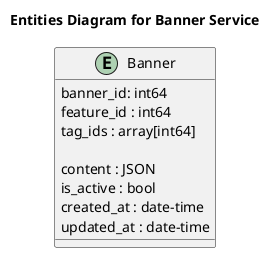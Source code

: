 @startuml entities

title Entities Diagram for Banner Service

entity Banner {
    banner_id: int64
    feature_id : int64
    tag_ids : array[int64]

    content : JSON
    is_active : bool
    created_at : date-time
    updated_at : date-time
}

@enduml